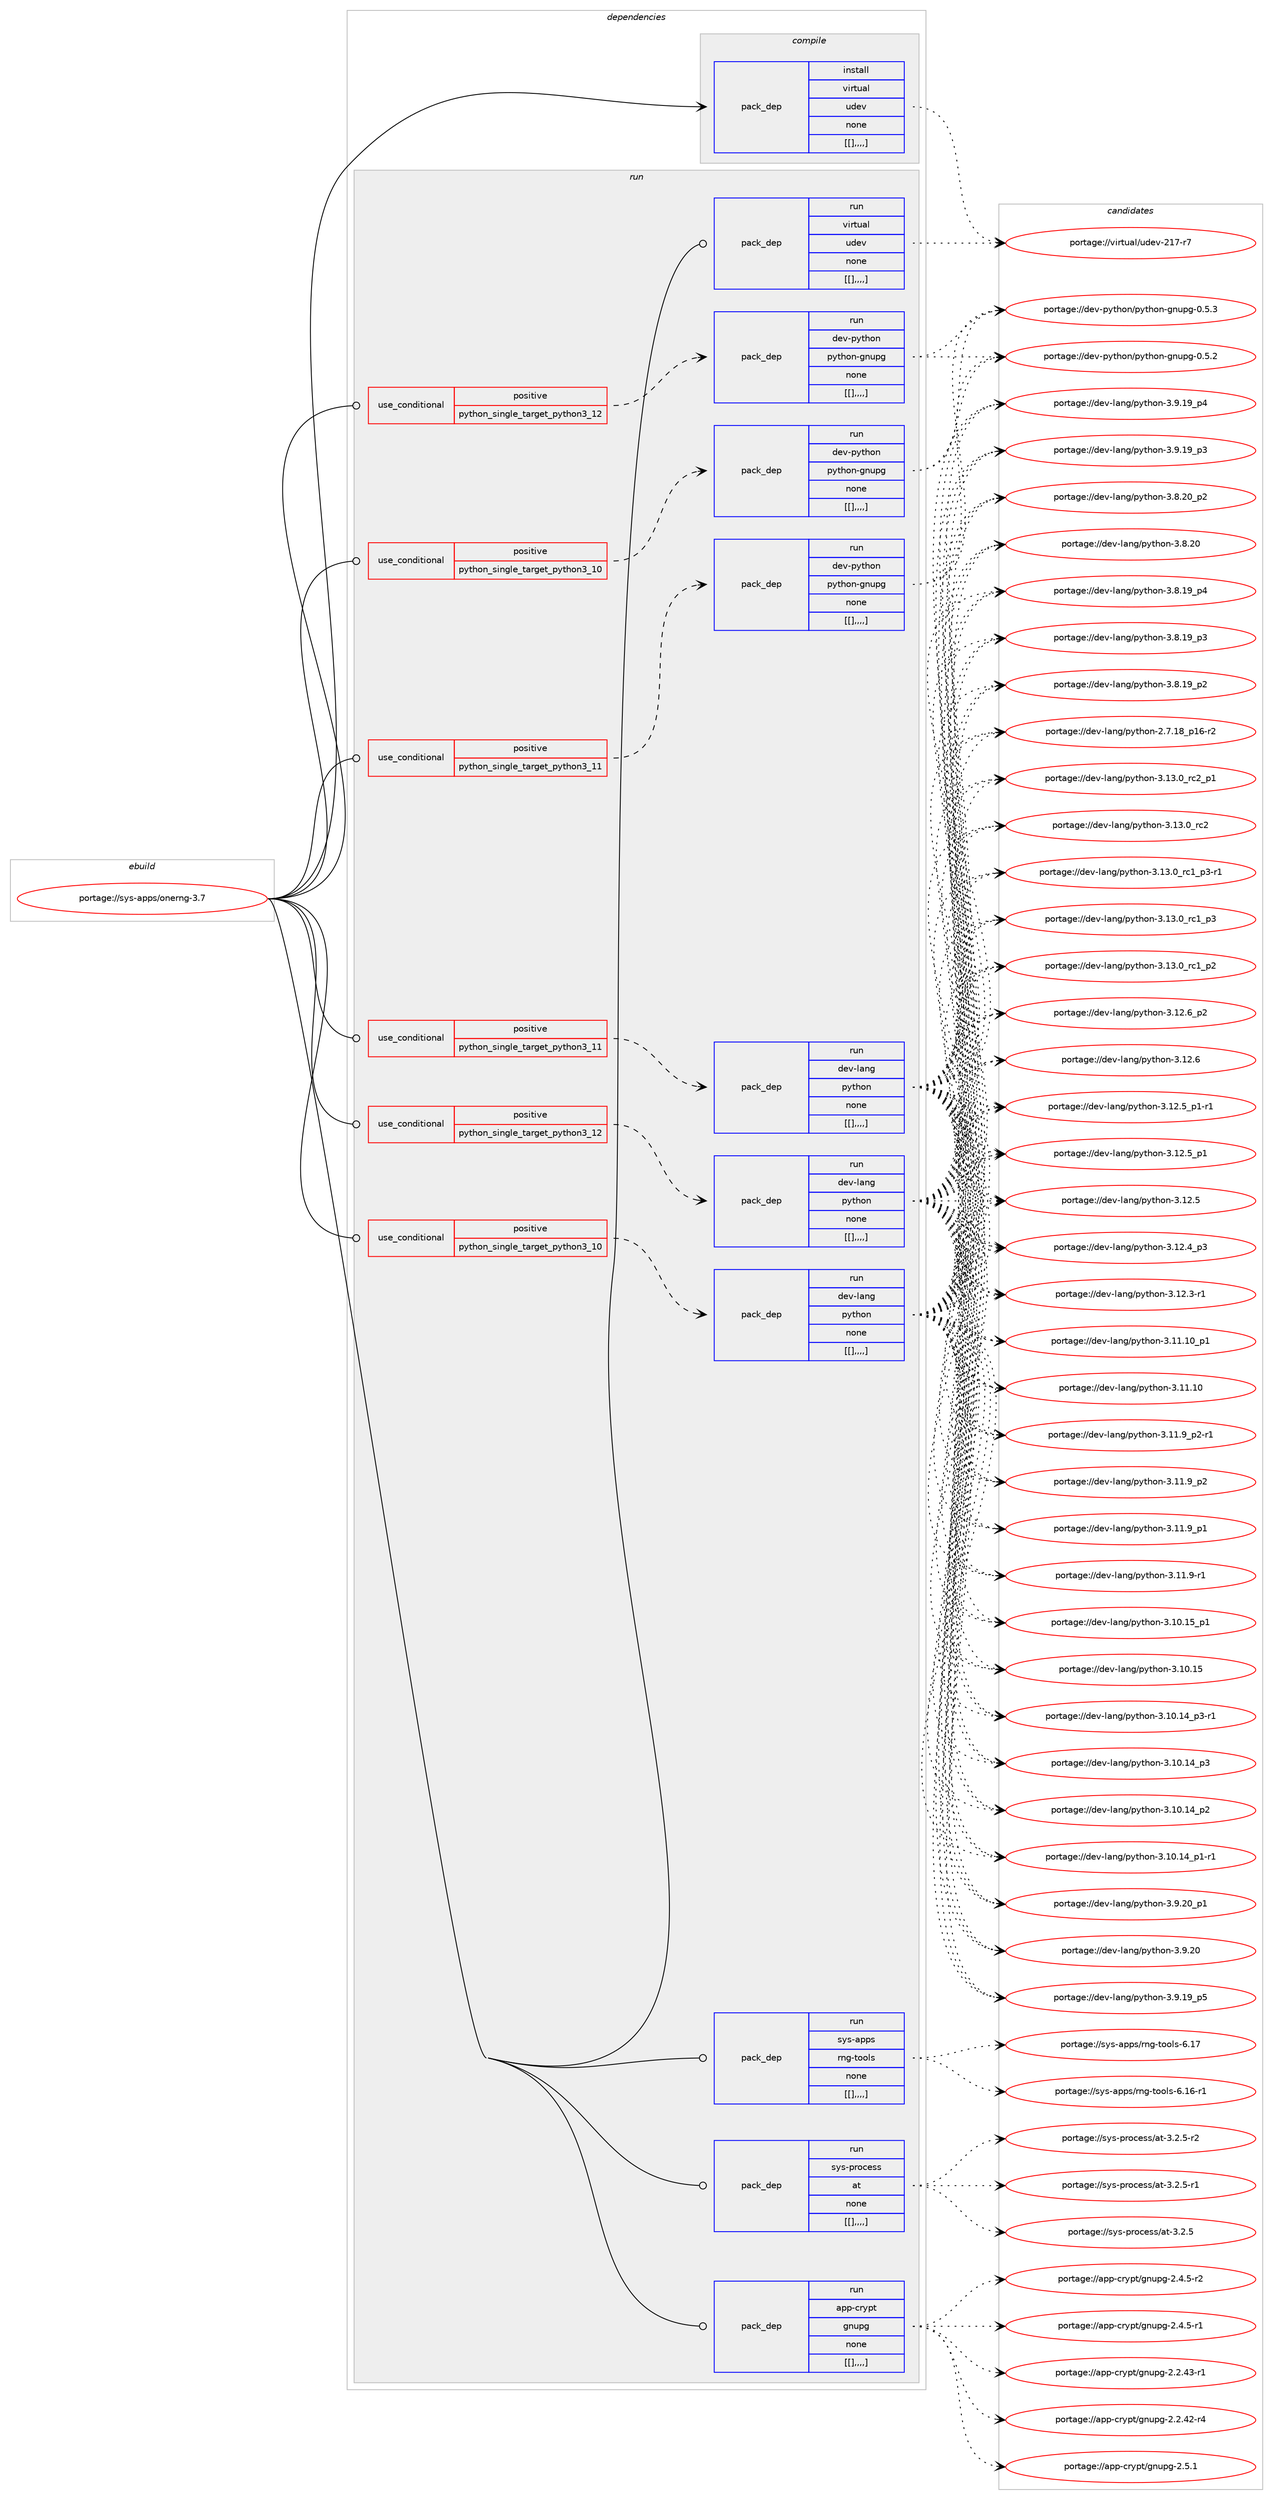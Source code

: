 digraph prolog {

# *************
# Graph options
# *************

newrank=true;
concentrate=true;
compound=true;
graph [rankdir=LR,fontname=Helvetica,fontsize=10,ranksep=1.5];#, ranksep=2.5, nodesep=0.2];
edge  [arrowhead=vee];
node  [fontname=Helvetica,fontsize=10];

# **********
# The ebuild
# **********

subgraph cluster_leftcol {
color=gray;
label=<<i>ebuild</i>>;
id [label="portage://sys-apps/onerng-3.7", color=red, width=4, href="../sys-apps/onerng-3.7.svg"];
}

# ****************
# The dependencies
# ****************

subgraph cluster_midcol {
color=gray;
label=<<i>dependencies</i>>;
subgraph cluster_compile {
fillcolor="#eeeeee";
style=filled;
label=<<i>compile</i>>;
subgraph pack313567 {
dependency431796 [label=<<TABLE BORDER="0" CELLBORDER="1" CELLSPACING="0" CELLPADDING="4" WIDTH="220"><TR><TD ROWSPAN="6" CELLPADDING="30">pack_dep</TD></TR><TR><TD WIDTH="110">install</TD></TR><TR><TD>virtual</TD></TR><TR><TD>udev</TD></TR><TR><TD>none</TD></TR><TR><TD>[[],,,,]</TD></TR></TABLE>>, shape=none, color=blue];
}
id:e -> dependency431796:w [weight=20,style="solid",arrowhead="vee"];
}
subgraph cluster_compileandrun {
fillcolor="#eeeeee";
style=filled;
label=<<i>compile and run</i>>;
}
subgraph cluster_run {
fillcolor="#eeeeee";
style=filled;
label=<<i>run</i>>;
subgraph cond115290 {
dependency431797 [label=<<TABLE BORDER="0" CELLBORDER="1" CELLSPACING="0" CELLPADDING="4"><TR><TD ROWSPAN="3" CELLPADDING="10">use_conditional</TD></TR><TR><TD>positive</TD></TR><TR><TD>python_single_target_python3_10</TD></TR></TABLE>>, shape=none, color=red];
subgraph pack313568 {
dependency431798 [label=<<TABLE BORDER="0" CELLBORDER="1" CELLSPACING="0" CELLPADDING="4" WIDTH="220"><TR><TD ROWSPAN="6" CELLPADDING="30">pack_dep</TD></TR><TR><TD WIDTH="110">run</TD></TR><TR><TD>dev-lang</TD></TR><TR><TD>python</TD></TR><TR><TD>none</TD></TR><TR><TD>[[],,,,]</TD></TR></TABLE>>, shape=none, color=blue];
}
dependency431797:e -> dependency431798:w [weight=20,style="dashed",arrowhead="vee"];
}
id:e -> dependency431797:w [weight=20,style="solid",arrowhead="odot"];
subgraph cond115291 {
dependency431799 [label=<<TABLE BORDER="0" CELLBORDER="1" CELLSPACING="0" CELLPADDING="4"><TR><TD ROWSPAN="3" CELLPADDING="10">use_conditional</TD></TR><TR><TD>positive</TD></TR><TR><TD>python_single_target_python3_10</TD></TR></TABLE>>, shape=none, color=red];
subgraph pack313569 {
dependency431800 [label=<<TABLE BORDER="0" CELLBORDER="1" CELLSPACING="0" CELLPADDING="4" WIDTH="220"><TR><TD ROWSPAN="6" CELLPADDING="30">pack_dep</TD></TR><TR><TD WIDTH="110">run</TD></TR><TR><TD>dev-python</TD></TR><TR><TD>python-gnupg</TD></TR><TR><TD>none</TD></TR><TR><TD>[[],,,,]</TD></TR></TABLE>>, shape=none, color=blue];
}
dependency431799:e -> dependency431800:w [weight=20,style="dashed",arrowhead="vee"];
}
id:e -> dependency431799:w [weight=20,style="solid",arrowhead="odot"];
subgraph cond115292 {
dependency431801 [label=<<TABLE BORDER="0" CELLBORDER="1" CELLSPACING="0" CELLPADDING="4"><TR><TD ROWSPAN="3" CELLPADDING="10">use_conditional</TD></TR><TR><TD>positive</TD></TR><TR><TD>python_single_target_python3_11</TD></TR></TABLE>>, shape=none, color=red];
subgraph pack313570 {
dependency431802 [label=<<TABLE BORDER="0" CELLBORDER="1" CELLSPACING="0" CELLPADDING="4" WIDTH="220"><TR><TD ROWSPAN="6" CELLPADDING="30">pack_dep</TD></TR><TR><TD WIDTH="110">run</TD></TR><TR><TD>dev-lang</TD></TR><TR><TD>python</TD></TR><TR><TD>none</TD></TR><TR><TD>[[],,,,]</TD></TR></TABLE>>, shape=none, color=blue];
}
dependency431801:e -> dependency431802:w [weight=20,style="dashed",arrowhead="vee"];
}
id:e -> dependency431801:w [weight=20,style="solid",arrowhead="odot"];
subgraph cond115293 {
dependency431803 [label=<<TABLE BORDER="0" CELLBORDER="1" CELLSPACING="0" CELLPADDING="4"><TR><TD ROWSPAN="3" CELLPADDING="10">use_conditional</TD></TR><TR><TD>positive</TD></TR><TR><TD>python_single_target_python3_11</TD></TR></TABLE>>, shape=none, color=red];
subgraph pack313571 {
dependency431804 [label=<<TABLE BORDER="0" CELLBORDER="1" CELLSPACING="0" CELLPADDING="4" WIDTH="220"><TR><TD ROWSPAN="6" CELLPADDING="30">pack_dep</TD></TR><TR><TD WIDTH="110">run</TD></TR><TR><TD>dev-python</TD></TR><TR><TD>python-gnupg</TD></TR><TR><TD>none</TD></TR><TR><TD>[[],,,,]</TD></TR></TABLE>>, shape=none, color=blue];
}
dependency431803:e -> dependency431804:w [weight=20,style="dashed",arrowhead="vee"];
}
id:e -> dependency431803:w [weight=20,style="solid",arrowhead="odot"];
subgraph cond115294 {
dependency431805 [label=<<TABLE BORDER="0" CELLBORDER="1" CELLSPACING="0" CELLPADDING="4"><TR><TD ROWSPAN="3" CELLPADDING="10">use_conditional</TD></TR><TR><TD>positive</TD></TR><TR><TD>python_single_target_python3_12</TD></TR></TABLE>>, shape=none, color=red];
subgraph pack313572 {
dependency431806 [label=<<TABLE BORDER="0" CELLBORDER="1" CELLSPACING="0" CELLPADDING="4" WIDTH="220"><TR><TD ROWSPAN="6" CELLPADDING="30">pack_dep</TD></TR><TR><TD WIDTH="110">run</TD></TR><TR><TD>dev-lang</TD></TR><TR><TD>python</TD></TR><TR><TD>none</TD></TR><TR><TD>[[],,,,]</TD></TR></TABLE>>, shape=none, color=blue];
}
dependency431805:e -> dependency431806:w [weight=20,style="dashed",arrowhead="vee"];
}
id:e -> dependency431805:w [weight=20,style="solid",arrowhead="odot"];
subgraph cond115295 {
dependency431807 [label=<<TABLE BORDER="0" CELLBORDER="1" CELLSPACING="0" CELLPADDING="4"><TR><TD ROWSPAN="3" CELLPADDING="10">use_conditional</TD></TR><TR><TD>positive</TD></TR><TR><TD>python_single_target_python3_12</TD></TR></TABLE>>, shape=none, color=red];
subgraph pack313573 {
dependency431808 [label=<<TABLE BORDER="0" CELLBORDER="1" CELLSPACING="0" CELLPADDING="4" WIDTH="220"><TR><TD ROWSPAN="6" CELLPADDING="30">pack_dep</TD></TR><TR><TD WIDTH="110">run</TD></TR><TR><TD>dev-python</TD></TR><TR><TD>python-gnupg</TD></TR><TR><TD>none</TD></TR><TR><TD>[[],,,,]</TD></TR></TABLE>>, shape=none, color=blue];
}
dependency431807:e -> dependency431808:w [weight=20,style="dashed",arrowhead="vee"];
}
id:e -> dependency431807:w [weight=20,style="solid",arrowhead="odot"];
subgraph pack313574 {
dependency431809 [label=<<TABLE BORDER="0" CELLBORDER="1" CELLSPACING="0" CELLPADDING="4" WIDTH="220"><TR><TD ROWSPAN="6" CELLPADDING="30">pack_dep</TD></TR><TR><TD WIDTH="110">run</TD></TR><TR><TD>app-crypt</TD></TR><TR><TD>gnupg</TD></TR><TR><TD>none</TD></TR><TR><TD>[[],,,,]</TD></TR></TABLE>>, shape=none, color=blue];
}
id:e -> dependency431809:w [weight=20,style="solid",arrowhead="odot"];
subgraph pack313575 {
dependency431810 [label=<<TABLE BORDER="0" CELLBORDER="1" CELLSPACING="0" CELLPADDING="4" WIDTH="220"><TR><TD ROWSPAN="6" CELLPADDING="30">pack_dep</TD></TR><TR><TD WIDTH="110">run</TD></TR><TR><TD>sys-apps</TD></TR><TR><TD>rng-tools</TD></TR><TR><TD>none</TD></TR><TR><TD>[[],,,,]</TD></TR></TABLE>>, shape=none, color=blue];
}
id:e -> dependency431810:w [weight=20,style="solid",arrowhead="odot"];
subgraph pack313576 {
dependency431811 [label=<<TABLE BORDER="0" CELLBORDER="1" CELLSPACING="0" CELLPADDING="4" WIDTH="220"><TR><TD ROWSPAN="6" CELLPADDING="30">pack_dep</TD></TR><TR><TD WIDTH="110">run</TD></TR><TR><TD>sys-process</TD></TR><TR><TD>at</TD></TR><TR><TD>none</TD></TR><TR><TD>[[],,,,]</TD></TR></TABLE>>, shape=none, color=blue];
}
id:e -> dependency431811:w [weight=20,style="solid",arrowhead="odot"];
subgraph pack313577 {
dependency431812 [label=<<TABLE BORDER="0" CELLBORDER="1" CELLSPACING="0" CELLPADDING="4" WIDTH="220"><TR><TD ROWSPAN="6" CELLPADDING="30">pack_dep</TD></TR><TR><TD WIDTH="110">run</TD></TR><TR><TD>virtual</TD></TR><TR><TD>udev</TD></TR><TR><TD>none</TD></TR><TR><TD>[[],,,,]</TD></TR></TABLE>>, shape=none, color=blue];
}
id:e -> dependency431812:w [weight=20,style="solid",arrowhead="odot"];
}
}

# **************
# The candidates
# **************

subgraph cluster_choices {
rank=same;
color=gray;
label=<<i>candidates</i>>;

subgraph choice313567 {
color=black;
nodesep=1;
choice1181051141161179710847117100101118455049554511455 [label="portage://virtual/udev-217-r7", color=red, width=4,href="../virtual/udev-217-r7.svg"];
dependency431796:e -> choice1181051141161179710847117100101118455049554511455:w [style=dotted,weight="100"];
}
subgraph choice313568 {
color=black;
nodesep=1;
choice100101118451089711010347112121116104111110455146495146489511499509511249 [label="portage://dev-lang/python-3.13.0_rc2_p1", color=red, width=4,href="../dev-lang/python-3.13.0_rc2_p1.svg"];
choice10010111845108971101034711212111610411111045514649514648951149950 [label="portage://dev-lang/python-3.13.0_rc2", color=red, width=4,href="../dev-lang/python-3.13.0_rc2.svg"];
choice1001011184510897110103471121211161041111104551464951464895114994995112514511449 [label="portage://dev-lang/python-3.13.0_rc1_p3-r1", color=red, width=4,href="../dev-lang/python-3.13.0_rc1_p3-r1.svg"];
choice100101118451089711010347112121116104111110455146495146489511499499511251 [label="portage://dev-lang/python-3.13.0_rc1_p3", color=red, width=4,href="../dev-lang/python-3.13.0_rc1_p3.svg"];
choice100101118451089711010347112121116104111110455146495146489511499499511250 [label="portage://dev-lang/python-3.13.0_rc1_p2", color=red, width=4,href="../dev-lang/python-3.13.0_rc1_p2.svg"];
choice100101118451089711010347112121116104111110455146495046549511250 [label="portage://dev-lang/python-3.12.6_p2", color=red, width=4,href="../dev-lang/python-3.12.6_p2.svg"];
choice10010111845108971101034711212111610411111045514649504654 [label="portage://dev-lang/python-3.12.6", color=red, width=4,href="../dev-lang/python-3.12.6.svg"];
choice1001011184510897110103471121211161041111104551464950465395112494511449 [label="portage://dev-lang/python-3.12.5_p1-r1", color=red, width=4,href="../dev-lang/python-3.12.5_p1-r1.svg"];
choice100101118451089711010347112121116104111110455146495046539511249 [label="portage://dev-lang/python-3.12.5_p1", color=red, width=4,href="../dev-lang/python-3.12.5_p1.svg"];
choice10010111845108971101034711212111610411111045514649504653 [label="portage://dev-lang/python-3.12.5", color=red, width=4,href="../dev-lang/python-3.12.5.svg"];
choice100101118451089711010347112121116104111110455146495046529511251 [label="portage://dev-lang/python-3.12.4_p3", color=red, width=4,href="../dev-lang/python-3.12.4_p3.svg"];
choice100101118451089711010347112121116104111110455146495046514511449 [label="portage://dev-lang/python-3.12.3-r1", color=red, width=4,href="../dev-lang/python-3.12.3-r1.svg"];
choice10010111845108971101034711212111610411111045514649494649489511249 [label="portage://dev-lang/python-3.11.10_p1", color=red, width=4,href="../dev-lang/python-3.11.10_p1.svg"];
choice1001011184510897110103471121211161041111104551464949464948 [label="portage://dev-lang/python-3.11.10", color=red, width=4,href="../dev-lang/python-3.11.10.svg"];
choice1001011184510897110103471121211161041111104551464949465795112504511449 [label="portage://dev-lang/python-3.11.9_p2-r1", color=red, width=4,href="../dev-lang/python-3.11.9_p2-r1.svg"];
choice100101118451089711010347112121116104111110455146494946579511250 [label="portage://dev-lang/python-3.11.9_p2", color=red, width=4,href="../dev-lang/python-3.11.9_p2.svg"];
choice100101118451089711010347112121116104111110455146494946579511249 [label="portage://dev-lang/python-3.11.9_p1", color=red, width=4,href="../dev-lang/python-3.11.9_p1.svg"];
choice100101118451089711010347112121116104111110455146494946574511449 [label="portage://dev-lang/python-3.11.9-r1", color=red, width=4,href="../dev-lang/python-3.11.9-r1.svg"];
choice10010111845108971101034711212111610411111045514649484649539511249 [label="portage://dev-lang/python-3.10.15_p1", color=red, width=4,href="../dev-lang/python-3.10.15_p1.svg"];
choice1001011184510897110103471121211161041111104551464948464953 [label="portage://dev-lang/python-3.10.15", color=red, width=4,href="../dev-lang/python-3.10.15.svg"];
choice100101118451089711010347112121116104111110455146494846495295112514511449 [label="portage://dev-lang/python-3.10.14_p3-r1", color=red, width=4,href="../dev-lang/python-3.10.14_p3-r1.svg"];
choice10010111845108971101034711212111610411111045514649484649529511251 [label="portage://dev-lang/python-3.10.14_p3", color=red, width=4,href="../dev-lang/python-3.10.14_p3.svg"];
choice10010111845108971101034711212111610411111045514649484649529511250 [label="portage://dev-lang/python-3.10.14_p2", color=red, width=4,href="../dev-lang/python-3.10.14_p2.svg"];
choice100101118451089711010347112121116104111110455146494846495295112494511449 [label="portage://dev-lang/python-3.10.14_p1-r1", color=red, width=4,href="../dev-lang/python-3.10.14_p1-r1.svg"];
choice100101118451089711010347112121116104111110455146574650489511249 [label="portage://dev-lang/python-3.9.20_p1", color=red, width=4,href="../dev-lang/python-3.9.20_p1.svg"];
choice10010111845108971101034711212111610411111045514657465048 [label="portage://dev-lang/python-3.9.20", color=red, width=4,href="../dev-lang/python-3.9.20.svg"];
choice100101118451089711010347112121116104111110455146574649579511253 [label="portage://dev-lang/python-3.9.19_p5", color=red, width=4,href="../dev-lang/python-3.9.19_p5.svg"];
choice100101118451089711010347112121116104111110455146574649579511252 [label="portage://dev-lang/python-3.9.19_p4", color=red, width=4,href="../dev-lang/python-3.9.19_p4.svg"];
choice100101118451089711010347112121116104111110455146574649579511251 [label="portage://dev-lang/python-3.9.19_p3", color=red, width=4,href="../dev-lang/python-3.9.19_p3.svg"];
choice100101118451089711010347112121116104111110455146564650489511250 [label="portage://dev-lang/python-3.8.20_p2", color=red, width=4,href="../dev-lang/python-3.8.20_p2.svg"];
choice10010111845108971101034711212111610411111045514656465048 [label="portage://dev-lang/python-3.8.20", color=red, width=4,href="../dev-lang/python-3.8.20.svg"];
choice100101118451089711010347112121116104111110455146564649579511252 [label="portage://dev-lang/python-3.8.19_p4", color=red, width=4,href="../dev-lang/python-3.8.19_p4.svg"];
choice100101118451089711010347112121116104111110455146564649579511251 [label="portage://dev-lang/python-3.8.19_p3", color=red, width=4,href="../dev-lang/python-3.8.19_p3.svg"];
choice100101118451089711010347112121116104111110455146564649579511250 [label="portage://dev-lang/python-3.8.19_p2", color=red, width=4,href="../dev-lang/python-3.8.19_p2.svg"];
choice100101118451089711010347112121116104111110455046554649569511249544511450 [label="portage://dev-lang/python-2.7.18_p16-r2", color=red, width=4,href="../dev-lang/python-2.7.18_p16-r2.svg"];
dependency431798:e -> choice100101118451089711010347112121116104111110455146495146489511499509511249:w [style=dotted,weight="100"];
dependency431798:e -> choice10010111845108971101034711212111610411111045514649514648951149950:w [style=dotted,weight="100"];
dependency431798:e -> choice1001011184510897110103471121211161041111104551464951464895114994995112514511449:w [style=dotted,weight="100"];
dependency431798:e -> choice100101118451089711010347112121116104111110455146495146489511499499511251:w [style=dotted,weight="100"];
dependency431798:e -> choice100101118451089711010347112121116104111110455146495146489511499499511250:w [style=dotted,weight="100"];
dependency431798:e -> choice100101118451089711010347112121116104111110455146495046549511250:w [style=dotted,weight="100"];
dependency431798:e -> choice10010111845108971101034711212111610411111045514649504654:w [style=dotted,weight="100"];
dependency431798:e -> choice1001011184510897110103471121211161041111104551464950465395112494511449:w [style=dotted,weight="100"];
dependency431798:e -> choice100101118451089711010347112121116104111110455146495046539511249:w [style=dotted,weight="100"];
dependency431798:e -> choice10010111845108971101034711212111610411111045514649504653:w [style=dotted,weight="100"];
dependency431798:e -> choice100101118451089711010347112121116104111110455146495046529511251:w [style=dotted,weight="100"];
dependency431798:e -> choice100101118451089711010347112121116104111110455146495046514511449:w [style=dotted,weight="100"];
dependency431798:e -> choice10010111845108971101034711212111610411111045514649494649489511249:w [style=dotted,weight="100"];
dependency431798:e -> choice1001011184510897110103471121211161041111104551464949464948:w [style=dotted,weight="100"];
dependency431798:e -> choice1001011184510897110103471121211161041111104551464949465795112504511449:w [style=dotted,weight="100"];
dependency431798:e -> choice100101118451089711010347112121116104111110455146494946579511250:w [style=dotted,weight="100"];
dependency431798:e -> choice100101118451089711010347112121116104111110455146494946579511249:w [style=dotted,weight="100"];
dependency431798:e -> choice100101118451089711010347112121116104111110455146494946574511449:w [style=dotted,weight="100"];
dependency431798:e -> choice10010111845108971101034711212111610411111045514649484649539511249:w [style=dotted,weight="100"];
dependency431798:e -> choice1001011184510897110103471121211161041111104551464948464953:w [style=dotted,weight="100"];
dependency431798:e -> choice100101118451089711010347112121116104111110455146494846495295112514511449:w [style=dotted,weight="100"];
dependency431798:e -> choice10010111845108971101034711212111610411111045514649484649529511251:w [style=dotted,weight="100"];
dependency431798:e -> choice10010111845108971101034711212111610411111045514649484649529511250:w [style=dotted,weight="100"];
dependency431798:e -> choice100101118451089711010347112121116104111110455146494846495295112494511449:w [style=dotted,weight="100"];
dependency431798:e -> choice100101118451089711010347112121116104111110455146574650489511249:w [style=dotted,weight="100"];
dependency431798:e -> choice10010111845108971101034711212111610411111045514657465048:w [style=dotted,weight="100"];
dependency431798:e -> choice100101118451089711010347112121116104111110455146574649579511253:w [style=dotted,weight="100"];
dependency431798:e -> choice100101118451089711010347112121116104111110455146574649579511252:w [style=dotted,weight="100"];
dependency431798:e -> choice100101118451089711010347112121116104111110455146574649579511251:w [style=dotted,weight="100"];
dependency431798:e -> choice100101118451089711010347112121116104111110455146564650489511250:w [style=dotted,weight="100"];
dependency431798:e -> choice10010111845108971101034711212111610411111045514656465048:w [style=dotted,weight="100"];
dependency431798:e -> choice100101118451089711010347112121116104111110455146564649579511252:w [style=dotted,weight="100"];
dependency431798:e -> choice100101118451089711010347112121116104111110455146564649579511251:w [style=dotted,weight="100"];
dependency431798:e -> choice100101118451089711010347112121116104111110455146564649579511250:w [style=dotted,weight="100"];
dependency431798:e -> choice100101118451089711010347112121116104111110455046554649569511249544511450:w [style=dotted,weight="100"];
}
subgraph choice313569 {
color=black;
nodesep=1;
choice100101118451121211161041111104711212111610411111045103110117112103454846534651 [label="portage://dev-python/python-gnupg-0.5.3", color=red, width=4,href="../dev-python/python-gnupg-0.5.3.svg"];
choice100101118451121211161041111104711212111610411111045103110117112103454846534650 [label="portage://dev-python/python-gnupg-0.5.2", color=red, width=4,href="../dev-python/python-gnupg-0.5.2.svg"];
dependency431800:e -> choice100101118451121211161041111104711212111610411111045103110117112103454846534651:w [style=dotted,weight="100"];
dependency431800:e -> choice100101118451121211161041111104711212111610411111045103110117112103454846534650:w [style=dotted,weight="100"];
}
subgraph choice313570 {
color=black;
nodesep=1;
choice100101118451089711010347112121116104111110455146495146489511499509511249 [label="portage://dev-lang/python-3.13.0_rc2_p1", color=red, width=4,href="../dev-lang/python-3.13.0_rc2_p1.svg"];
choice10010111845108971101034711212111610411111045514649514648951149950 [label="portage://dev-lang/python-3.13.0_rc2", color=red, width=4,href="../dev-lang/python-3.13.0_rc2.svg"];
choice1001011184510897110103471121211161041111104551464951464895114994995112514511449 [label="portage://dev-lang/python-3.13.0_rc1_p3-r1", color=red, width=4,href="../dev-lang/python-3.13.0_rc1_p3-r1.svg"];
choice100101118451089711010347112121116104111110455146495146489511499499511251 [label="portage://dev-lang/python-3.13.0_rc1_p3", color=red, width=4,href="../dev-lang/python-3.13.0_rc1_p3.svg"];
choice100101118451089711010347112121116104111110455146495146489511499499511250 [label="portage://dev-lang/python-3.13.0_rc1_p2", color=red, width=4,href="../dev-lang/python-3.13.0_rc1_p2.svg"];
choice100101118451089711010347112121116104111110455146495046549511250 [label="portage://dev-lang/python-3.12.6_p2", color=red, width=4,href="../dev-lang/python-3.12.6_p2.svg"];
choice10010111845108971101034711212111610411111045514649504654 [label="portage://dev-lang/python-3.12.6", color=red, width=4,href="../dev-lang/python-3.12.6.svg"];
choice1001011184510897110103471121211161041111104551464950465395112494511449 [label="portage://dev-lang/python-3.12.5_p1-r1", color=red, width=4,href="../dev-lang/python-3.12.5_p1-r1.svg"];
choice100101118451089711010347112121116104111110455146495046539511249 [label="portage://dev-lang/python-3.12.5_p1", color=red, width=4,href="../dev-lang/python-3.12.5_p1.svg"];
choice10010111845108971101034711212111610411111045514649504653 [label="portage://dev-lang/python-3.12.5", color=red, width=4,href="../dev-lang/python-3.12.5.svg"];
choice100101118451089711010347112121116104111110455146495046529511251 [label="portage://dev-lang/python-3.12.4_p3", color=red, width=4,href="../dev-lang/python-3.12.4_p3.svg"];
choice100101118451089711010347112121116104111110455146495046514511449 [label="portage://dev-lang/python-3.12.3-r1", color=red, width=4,href="../dev-lang/python-3.12.3-r1.svg"];
choice10010111845108971101034711212111610411111045514649494649489511249 [label="portage://dev-lang/python-3.11.10_p1", color=red, width=4,href="../dev-lang/python-3.11.10_p1.svg"];
choice1001011184510897110103471121211161041111104551464949464948 [label="portage://dev-lang/python-3.11.10", color=red, width=4,href="../dev-lang/python-3.11.10.svg"];
choice1001011184510897110103471121211161041111104551464949465795112504511449 [label="portage://dev-lang/python-3.11.9_p2-r1", color=red, width=4,href="../dev-lang/python-3.11.9_p2-r1.svg"];
choice100101118451089711010347112121116104111110455146494946579511250 [label="portage://dev-lang/python-3.11.9_p2", color=red, width=4,href="../dev-lang/python-3.11.9_p2.svg"];
choice100101118451089711010347112121116104111110455146494946579511249 [label="portage://dev-lang/python-3.11.9_p1", color=red, width=4,href="../dev-lang/python-3.11.9_p1.svg"];
choice100101118451089711010347112121116104111110455146494946574511449 [label="portage://dev-lang/python-3.11.9-r1", color=red, width=4,href="../dev-lang/python-3.11.9-r1.svg"];
choice10010111845108971101034711212111610411111045514649484649539511249 [label="portage://dev-lang/python-3.10.15_p1", color=red, width=4,href="../dev-lang/python-3.10.15_p1.svg"];
choice1001011184510897110103471121211161041111104551464948464953 [label="portage://dev-lang/python-3.10.15", color=red, width=4,href="../dev-lang/python-3.10.15.svg"];
choice100101118451089711010347112121116104111110455146494846495295112514511449 [label="portage://dev-lang/python-3.10.14_p3-r1", color=red, width=4,href="../dev-lang/python-3.10.14_p3-r1.svg"];
choice10010111845108971101034711212111610411111045514649484649529511251 [label="portage://dev-lang/python-3.10.14_p3", color=red, width=4,href="../dev-lang/python-3.10.14_p3.svg"];
choice10010111845108971101034711212111610411111045514649484649529511250 [label="portage://dev-lang/python-3.10.14_p2", color=red, width=4,href="../dev-lang/python-3.10.14_p2.svg"];
choice100101118451089711010347112121116104111110455146494846495295112494511449 [label="portage://dev-lang/python-3.10.14_p1-r1", color=red, width=4,href="../dev-lang/python-3.10.14_p1-r1.svg"];
choice100101118451089711010347112121116104111110455146574650489511249 [label="portage://dev-lang/python-3.9.20_p1", color=red, width=4,href="../dev-lang/python-3.9.20_p1.svg"];
choice10010111845108971101034711212111610411111045514657465048 [label="portage://dev-lang/python-3.9.20", color=red, width=4,href="../dev-lang/python-3.9.20.svg"];
choice100101118451089711010347112121116104111110455146574649579511253 [label="portage://dev-lang/python-3.9.19_p5", color=red, width=4,href="../dev-lang/python-3.9.19_p5.svg"];
choice100101118451089711010347112121116104111110455146574649579511252 [label="portage://dev-lang/python-3.9.19_p4", color=red, width=4,href="../dev-lang/python-3.9.19_p4.svg"];
choice100101118451089711010347112121116104111110455146574649579511251 [label="portage://dev-lang/python-3.9.19_p3", color=red, width=4,href="../dev-lang/python-3.9.19_p3.svg"];
choice100101118451089711010347112121116104111110455146564650489511250 [label="portage://dev-lang/python-3.8.20_p2", color=red, width=4,href="../dev-lang/python-3.8.20_p2.svg"];
choice10010111845108971101034711212111610411111045514656465048 [label="portage://dev-lang/python-3.8.20", color=red, width=4,href="../dev-lang/python-3.8.20.svg"];
choice100101118451089711010347112121116104111110455146564649579511252 [label="portage://dev-lang/python-3.8.19_p4", color=red, width=4,href="../dev-lang/python-3.8.19_p4.svg"];
choice100101118451089711010347112121116104111110455146564649579511251 [label="portage://dev-lang/python-3.8.19_p3", color=red, width=4,href="../dev-lang/python-3.8.19_p3.svg"];
choice100101118451089711010347112121116104111110455146564649579511250 [label="portage://dev-lang/python-3.8.19_p2", color=red, width=4,href="../dev-lang/python-3.8.19_p2.svg"];
choice100101118451089711010347112121116104111110455046554649569511249544511450 [label="portage://dev-lang/python-2.7.18_p16-r2", color=red, width=4,href="../dev-lang/python-2.7.18_p16-r2.svg"];
dependency431802:e -> choice100101118451089711010347112121116104111110455146495146489511499509511249:w [style=dotted,weight="100"];
dependency431802:e -> choice10010111845108971101034711212111610411111045514649514648951149950:w [style=dotted,weight="100"];
dependency431802:e -> choice1001011184510897110103471121211161041111104551464951464895114994995112514511449:w [style=dotted,weight="100"];
dependency431802:e -> choice100101118451089711010347112121116104111110455146495146489511499499511251:w [style=dotted,weight="100"];
dependency431802:e -> choice100101118451089711010347112121116104111110455146495146489511499499511250:w [style=dotted,weight="100"];
dependency431802:e -> choice100101118451089711010347112121116104111110455146495046549511250:w [style=dotted,weight="100"];
dependency431802:e -> choice10010111845108971101034711212111610411111045514649504654:w [style=dotted,weight="100"];
dependency431802:e -> choice1001011184510897110103471121211161041111104551464950465395112494511449:w [style=dotted,weight="100"];
dependency431802:e -> choice100101118451089711010347112121116104111110455146495046539511249:w [style=dotted,weight="100"];
dependency431802:e -> choice10010111845108971101034711212111610411111045514649504653:w [style=dotted,weight="100"];
dependency431802:e -> choice100101118451089711010347112121116104111110455146495046529511251:w [style=dotted,weight="100"];
dependency431802:e -> choice100101118451089711010347112121116104111110455146495046514511449:w [style=dotted,weight="100"];
dependency431802:e -> choice10010111845108971101034711212111610411111045514649494649489511249:w [style=dotted,weight="100"];
dependency431802:e -> choice1001011184510897110103471121211161041111104551464949464948:w [style=dotted,weight="100"];
dependency431802:e -> choice1001011184510897110103471121211161041111104551464949465795112504511449:w [style=dotted,weight="100"];
dependency431802:e -> choice100101118451089711010347112121116104111110455146494946579511250:w [style=dotted,weight="100"];
dependency431802:e -> choice100101118451089711010347112121116104111110455146494946579511249:w [style=dotted,weight="100"];
dependency431802:e -> choice100101118451089711010347112121116104111110455146494946574511449:w [style=dotted,weight="100"];
dependency431802:e -> choice10010111845108971101034711212111610411111045514649484649539511249:w [style=dotted,weight="100"];
dependency431802:e -> choice1001011184510897110103471121211161041111104551464948464953:w [style=dotted,weight="100"];
dependency431802:e -> choice100101118451089711010347112121116104111110455146494846495295112514511449:w [style=dotted,weight="100"];
dependency431802:e -> choice10010111845108971101034711212111610411111045514649484649529511251:w [style=dotted,weight="100"];
dependency431802:e -> choice10010111845108971101034711212111610411111045514649484649529511250:w [style=dotted,weight="100"];
dependency431802:e -> choice100101118451089711010347112121116104111110455146494846495295112494511449:w [style=dotted,weight="100"];
dependency431802:e -> choice100101118451089711010347112121116104111110455146574650489511249:w [style=dotted,weight="100"];
dependency431802:e -> choice10010111845108971101034711212111610411111045514657465048:w [style=dotted,weight="100"];
dependency431802:e -> choice100101118451089711010347112121116104111110455146574649579511253:w [style=dotted,weight="100"];
dependency431802:e -> choice100101118451089711010347112121116104111110455146574649579511252:w [style=dotted,weight="100"];
dependency431802:e -> choice100101118451089711010347112121116104111110455146574649579511251:w [style=dotted,weight="100"];
dependency431802:e -> choice100101118451089711010347112121116104111110455146564650489511250:w [style=dotted,weight="100"];
dependency431802:e -> choice10010111845108971101034711212111610411111045514656465048:w [style=dotted,weight="100"];
dependency431802:e -> choice100101118451089711010347112121116104111110455146564649579511252:w [style=dotted,weight="100"];
dependency431802:e -> choice100101118451089711010347112121116104111110455146564649579511251:w [style=dotted,weight="100"];
dependency431802:e -> choice100101118451089711010347112121116104111110455146564649579511250:w [style=dotted,weight="100"];
dependency431802:e -> choice100101118451089711010347112121116104111110455046554649569511249544511450:w [style=dotted,weight="100"];
}
subgraph choice313571 {
color=black;
nodesep=1;
choice100101118451121211161041111104711212111610411111045103110117112103454846534651 [label="portage://dev-python/python-gnupg-0.5.3", color=red, width=4,href="../dev-python/python-gnupg-0.5.3.svg"];
choice100101118451121211161041111104711212111610411111045103110117112103454846534650 [label="portage://dev-python/python-gnupg-0.5.2", color=red, width=4,href="../dev-python/python-gnupg-0.5.2.svg"];
dependency431804:e -> choice100101118451121211161041111104711212111610411111045103110117112103454846534651:w [style=dotted,weight="100"];
dependency431804:e -> choice100101118451121211161041111104711212111610411111045103110117112103454846534650:w [style=dotted,weight="100"];
}
subgraph choice313572 {
color=black;
nodesep=1;
choice100101118451089711010347112121116104111110455146495146489511499509511249 [label="portage://dev-lang/python-3.13.0_rc2_p1", color=red, width=4,href="../dev-lang/python-3.13.0_rc2_p1.svg"];
choice10010111845108971101034711212111610411111045514649514648951149950 [label="portage://dev-lang/python-3.13.0_rc2", color=red, width=4,href="../dev-lang/python-3.13.0_rc2.svg"];
choice1001011184510897110103471121211161041111104551464951464895114994995112514511449 [label="portage://dev-lang/python-3.13.0_rc1_p3-r1", color=red, width=4,href="../dev-lang/python-3.13.0_rc1_p3-r1.svg"];
choice100101118451089711010347112121116104111110455146495146489511499499511251 [label="portage://dev-lang/python-3.13.0_rc1_p3", color=red, width=4,href="../dev-lang/python-3.13.0_rc1_p3.svg"];
choice100101118451089711010347112121116104111110455146495146489511499499511250 [label="portage://dev-lang/python-3.13.0_rc1_p2", color=red, width=4,href="../dev-lang/python-3.13.0_rc1_p2.svg"];
choice100101118451089711010347112121116104111110455146495046549511250 [label="portage://dev-lang/python-3.12.6_p2", color=red, width=4,href="../dev-lang/python-3.12.6_p2.svg"];
choice10010111845108971101034711212111610411111045514649504654 [label="portage://dev-lang/python-3.12.6", color=red, width=4,href="../dev-lang/python-3.12.6.svg"];
choice1001011184510897110103471121211161041111104551464950465395112494511449 [label="portage://dev-lang/python-3.12.5_p1-r1", color=red, width=4,href="../dev-lang/python-3.12.5_p1-r1.svg"];
choice100101118451089711010347112121116104111110455146495046539511249 [label="portage://dev-lang/python-3.12.5_p1", color=red, width=4,href="../dev-lang/python-3.12.5_p1.svg"];
choice10010111845108971101034711212111610411111045514649504653 [label="portage://dev-lang/python-3.12.5", color=red, width=4,href="../dev-lang/python-3.12.5.svg"];
choice100101118451089711010347112121116104111110455146495046529511251 [label="portage://dev-lang/python-3.12.4_p3", color=red, width=4,href="../dev-lang/python-3.12.4_p3.svg"];
choice100101118451089711010347112121116104111110455146495046514511449 [label="portage://dev-lang/python-3.12.3-r1", color=red, width=4,href="../dev-lang/python-3.12.3-r1.svg"];
choice10010111845108971101034711212111610411111045514649494649489511249 [label="portage://dev-lang/python-3.11.10_p1", color=red, width=4,href="../dev-lang/python-3.11.10_p1.svg"];
choice1001011184510897110103471121211161041111104551464949464948 [label="portage://dev-lang/python-3.11.10", color=red, width=4,href="../dev-lang/python-3.11.10.svg"];
choice1001011184510897110103471121211161041111104551464949465795112504511449 [label="portage://dev-lang/python-3.11.9_p2-r1", color=red, width=4,href="../dev-lang/python-3.11.9_p2-r1.svg"];
choice100101118451089711010347112121116104111110455146494946579511250 [label="portage://dev-lang/python-3.11.9_p2", color=red, width=4,href="../dev-lang/python-3.11.9_p2.svg"];
choice100101118451089711010347112121116104111110455146494946579511249 [label="portage://dev-lang/python-3.11.9_p1", color=red, width=4,href="../dev-lang/python-3.11.9_p1.svg"];
choice100101118451089711010347112121116104111110455146494946574511449 [label="portage://dev-lang/python-3.11.9-r1", color=red, width=4,href="../dev-lang/python-3.11.9-r1.svg"];
choice10010111845108971101034711212111610411111045514649484649539511249 [label="portage://dev-lang/python-3.10.15_p1", color=red, width=4,href="../dev-lang/python-3.10.15_p1.svg"];
choice1001011184510897110103471121211161041111104551464948464953 [label="portage://dev-lang/python-3.10.15", color=red, width=4,href="../dev-lang/python-3.10.15.svg"];
choice100101118451089711010347112121116104111110455146494846495295112514511449 [label="portage://dev-lang/python-3.10.14_p3-r1", color=red, width=4,href="../dev-lang/python-3.10.14_p3-r1.svg"];
choice10010111845108971101034711212111610411111045514649484649529511251 [label="portage://dev-lang/python-3.10.14_p3", color=red, width=4,href="../dev-lang/python-3.10.14_p3.svg"];
choice10010111845108971101034711212111610411111045514649484649529511250 [label="portage://dev-lang/python-3.10.14_p2", color=red, width=4,href="../dev-lang/python-3.10.14_p2.svg"];
choice100101118451089711010347112121116104111110455146494846495295112494511449 [label="portage://dev-lang/python-3.10.14_p1-r1", color=red, width=4,href="../dev-lang/python-3.10.14_p1-r1.svg"];
choice100101118451089711010347112121116104111110455146574650489511249 [label="portage://dev-lang/python-3.9.20_p1", color=red, width=4,href="../dev-lang/python-3.9.20_p1.svg"];
choice10010111845108971101034711212111610411111045514657465048 [label="portage://dev-lang/python-3.9.20", color=red, width=4,href="../dev-lang/python-3.9.20.svg"];
choice100101118451089711010347112121116104111110455146574649579511253 [label="portage://dev-lang/python-3.9.19_p5", color=red, width=4,href="../dev-lang/python-3.9.19_p5.svg"];
choice100101118451089711010347112121116104111110455146574649579511252 [label="portage://dev-lang/python-3.9.19_p4", color=red, width=4,href="../dev-lang/python-3.9.19_p4.svg"];
choice100101118451089711010347112121116104111110455146574649579511251 [label="portage://dev-lang/python-3.9.19_p3", color=red, width=4,href="../dev-lang/python-3.9.19_p3.svg"];
choice100101118451089711010347112121116104111110455146564650489511250 [label="portage://dev-lang/python-3.8.20_p2", color=red, width=4,href="../dev-lang/python-3.8.20_p2.svg"];
choice10010111845108971101034711212111610411111045514656465048 [label="portage://dev-lang/python-3.8.20", color=red, width=4,href="../dev-lang/python-3.8.20.svg"];
choice100101118451089711010347112121116104111110455146564649579511252 [label="portage://dev-lang/python-3.8.19_p4", color=red, width=4,href="../dev-lang/python-3.8.19_p4.svg"];
choice100101118451089711010347112121116104111110455146564649579511251 [label="portage://dev-lang/python-3.8.19_p3", color=red, width=4,href="../dev-lang/python-3.8.19_p3.svg"];
choice100101118451089711010347112121116104111110455146564649579511250 [label="portage://dev-lang/python-3.8.19_p2", color=red, width=4,href="../dev-lang/python-3.8.19_p2.svg"];
choice100101118451089711010347112121116104111110455046554649569511249544511450 [label="portage://dev-lang/python-2.7.18_p16-r2", color=red, width=4,href="../dev-lang/python-2.7.18_p16-r2.svg"];
dependency431806:e -> choice100101118451089711010347112121116104111110455146495146489511499509511249:w [style=dotted,weight="100"];
dependency431806:e -> choice10010111845108971101034711212111610411111045514649514648951149950:w [style=dotted,weight="100"];
dependency431806:e -> choice1001011184510897110103471121211161041111104551464951464895114994995112514511449:w [style=dotted,weight="100"];
dependency431806:e -> choice100101118451089711010347112121116104111110455146495146489511499499511251:w [style=dotted,weight="100"];
dependency431806:e -> choice100101118451089711010347112121116104111110455146495146489511499499511250:w [style=dotted,weight="100"];
dependency431806:e -> choice100101118451089711010347112121116104111110455146495046549511250:w [style=dotted,weight="100"];
dependency431806:e -> choice10010111845108971101034711212111610411111045514649504654:w [style=dotted,weight="100"];
dependency431806:e -> choice1001011184510897110103471121211161041111104551464950465395112494511449:w [style=dotted,weight="100"];
dependency431806:e -> choice100101118451089711010347112121116104111110455146495046539511249:w [style=dotted,weight="100"];
dependency431806:e -> choice10010111845108971101034711212111610411111045514649504653:w [style=dotted,weight="100"];
dependency431806:e -> choice100101118451089711010347112121116104111110455146495046529511251:w [style=dotted,weight="100"];
dependency431806:e -> choice100101118451089711010347112121116104111110455146495046514511449:w [style=dotted,weight="100"];
dependency431806:e -> choice10010111845108971101034711212111610411111045514649494649489511249:w [style=dotted,weight="100"];
dependency431806:e -> choice1001011184510897110103471121211161041111104551464949464948:w [style=dotted,weight="100"];
dependency431806:e -> choice1001011184510897110103471121211161041111104551464949465795112504511449:w [style=dotted,weight="100"];
dependency431806:e -> choice100101118451089711010347112121116104111110455146494946579511250:w [style=dotted,weight="100"];
dependency431806:e -> choice100101118451089711010347112121116104111110455146494946579511249:w [style=dotted,weight="100"];
dependency431806:e -> choice100101118451089711010347112121116104111110455146494946574511449:w [style=dotted,weight="100"];
dependency431806:e -> choice10010111845108971101034711212111610411111045514649484649539511249:w [style=dotted,weight="100"];
dependency431806:e -> choice1001011184510897110103471121211161041111104551464948464953:w [style=dotted,weight="100"];
dependency431806:e -> choice100101118451089711010347112121116104111110455146494846495295112514511449:w [style=dotted,weight="100"];
dependency431806:e -> choice10010111845108971101034711212111610411111045514649484649529511251:w [style=dotted,weight="100"];
dependency431806:e -> choice10010111845108971101034711212111610411111045514649484649529511250:w [style=dotted,weight="100"];
dependency431806:e -> choice100101118451089711010347112121116104111110455146494846495295112494511449:w [style=dotted,weight="100"];
dependency431806:e -> choice100101118451089711010347112121116104111110455146574650489511249:w [style=dotted,weight="100"];
dependency431806:e -> choice10010111845108971101034711212111610411111045514657465048:w [style=dotted,weight="100"];
dependency431806:e -> choice100101118451089711010347112121116104111110455146574649579511253:w [style=dotted,weight="100"];
dependency431806:e -> choice100101118451089711010347112121116104111110455146574649579511252:w [style=dotted,weight="100"];
dependency431806:e -> choice100101118451089711010347112121116104111110455146574649579511251:w [style=dotted,weight="100"];
dependency431806:e -> choice100101118451089711010347112121116104111110455146564650489511250:w [style=dotted,weight="100"];
dependency431806:e -> choice10010111845108971101034711212111610411111045514656465048:w [style=dotted,weight="100"];
dependency431806:e -> choice100101118451089711010347112121116104111110455146564649579511252:w [style=dotted,weight="100"];
dependency431806:e -> choice100101118451089711010347112121116104111110455146564649579511251:w [style=dotted,weight="100"];
dependency431806:e -> choice100101118451089711010347112121116104111110455146564649579511250:w [style=dotted,weight="100"];
dependency431806:e -> choice100101118451089711010347112121116104111110455046554649569511249544511450:w [style=dotted,weight="100"];
}
subgraph choice313573 {
color=black;
nodesep=1;
choice100101118451121211161041111104711212111610411111045103110117112103454846534651 [label="portage://dev-python/python-gnupg-0.5.3", color=red, width=4,href="../dev-python/python-gnupg-0.5.3.svg"];
choice100101118451121211161041111104711212111610411111045103110117112103454846534650 [label="portage://dev-python/python-gnupg-0.5.2", color=red, width=4,href="../dev-python/python-gnupg-0.5.2.svg"];
dependency431808:e -> choice100101118451121211161041111104711212111610411111045103110117112103454846534651:w [style=dotted,weight="100"];
dependency431808:e -> choice100101118451121211161041111104711212111610411111045103110117112103454846534650:w [style=dotted,weight="100"];
}
subgraph choice313574 {
color=black;
nodesep=1;
choice97112112459911412111211647103110117112103455046534649 [label="portage://app-crypt/gnupg-2.5.1", color=red, width=4,href="../app-crypt/gnupg-2.5.1.svg"];
choice971121124599114121112116471031101171121034550465246534511450 [label="portage://app-crypt/gnupg-2.4.5-r2", color=red, width=4,href="../app-crypt/gnupg-2.4.5-r2.svg"];
choice971121124599114121112116471031101171121034550465246534511449 [label="portage://app-crypt/gnupg-2.4.5-r1", color=red, width=4,href="../app-crypt/gnupg-2.4.5-r1.svg"];
choice97112112459911412111211647103110117112103455046504652514511449 [label="portage://app-crypt/gnupg-2.2.43-r1", color=red, width=4,href="../app-crypt/gnupg-2.2.43-r1.svg"];
choice97112112459911412111211647103110117112103455046504652504511452 [label="portage://app-crypt/gnupg-2.2.42-r4", color=red, width=4,href="../app-crypt/gnupg-2.2.42-r4.svg"];
dependency431809:e -> choice97112112459911412111211647103110117112103455046534649:w [style=dotted,weight="100"];
dependency431809:e -> choice971121124599114121112116471031101171121034550465246534511450:w [style=dotted,weight="100"];
dependency431809:e -> choice971121124599114121112116471031101171121034550465246534511449:w [style=dotted,weight="100"];
dependency431809:e -> choice97112112459911412111211647103110117112103455046504652514511449:w [style=dotted,weight="100"];
dependency431809:e -> choice97112112459911412111211647103110117112103455046504652504511452:w [style=dotted,weight="100"];
}
subgraph choice313575 {
color=black;
nodesep=1;
choice115121115459711211211547114110103451161111111081154554464955 [label="portage://sys-apps/rng-tools-6.17", color=red, width=4,href="../sys-apps/rng-tools-6.17.svg"];
choice1151211154597112112115471141101034511611111110811545544649544511449 [label="portage://sys-apps/rng-tools-6.16-r1", color=red, width=4,href="../sys-apps/rng-tools-6.16-r1.svg"];
dependency431810:e -> choice115121115459711211211547114110103451161111111081154554464955:w [style=dotted,weight="100"];
dependency431810:e -> choice1151211154597112112115471141101034511611111110811545544649544511449:w [style=dotted,weight="100"];
}
subgraph choice313576 {
color=black;
nodesep=1;
choice115121115451121141119910111511547971164551465046534511450 [label="portage://sys-process/at-3.2.5-r2", color=red, width=4,href="../sys-process/at-3.2.5-r2.svg"];
choice115121115451121141119910111511547971164551465046534511449 [label="portage://sys-process/at-3.2.5-r1", color=red, width=4,href="../sys-process/at-3.2.5-r1.svg"];
choice11512111545112114111991011151154797116455146504653 [label="portage://sys-process/at-3.2.5", color=red, width=4,href="../sys-process/at-3.2.5.svg"];
dependency431811:e -> choice115121115451121141119910111511547971164551465046534511450:w [style=dotted,weight="100"];
dependency431811:e -> choice115121115451121141119910111511547971164551465046534511449:w [style=dotted,weight="100"];
dependency431811:e -> choice11512111545112114111991011151154797116455146504653:w [style=dotted,weight="100"];
}
subgraph choice313577 {
color=black;
nodesep=1;
choice1181051141161179710847117100101118455049554511455 [label="portage://virtual/udev-217-r7", color=red, width=4,href="../virtual/udev-217-r7.svg"];
dependency431812:e -> choice1181051141161179710847117100101118455049554511455:w [style=dotted,weight="100"];
}
}

}
